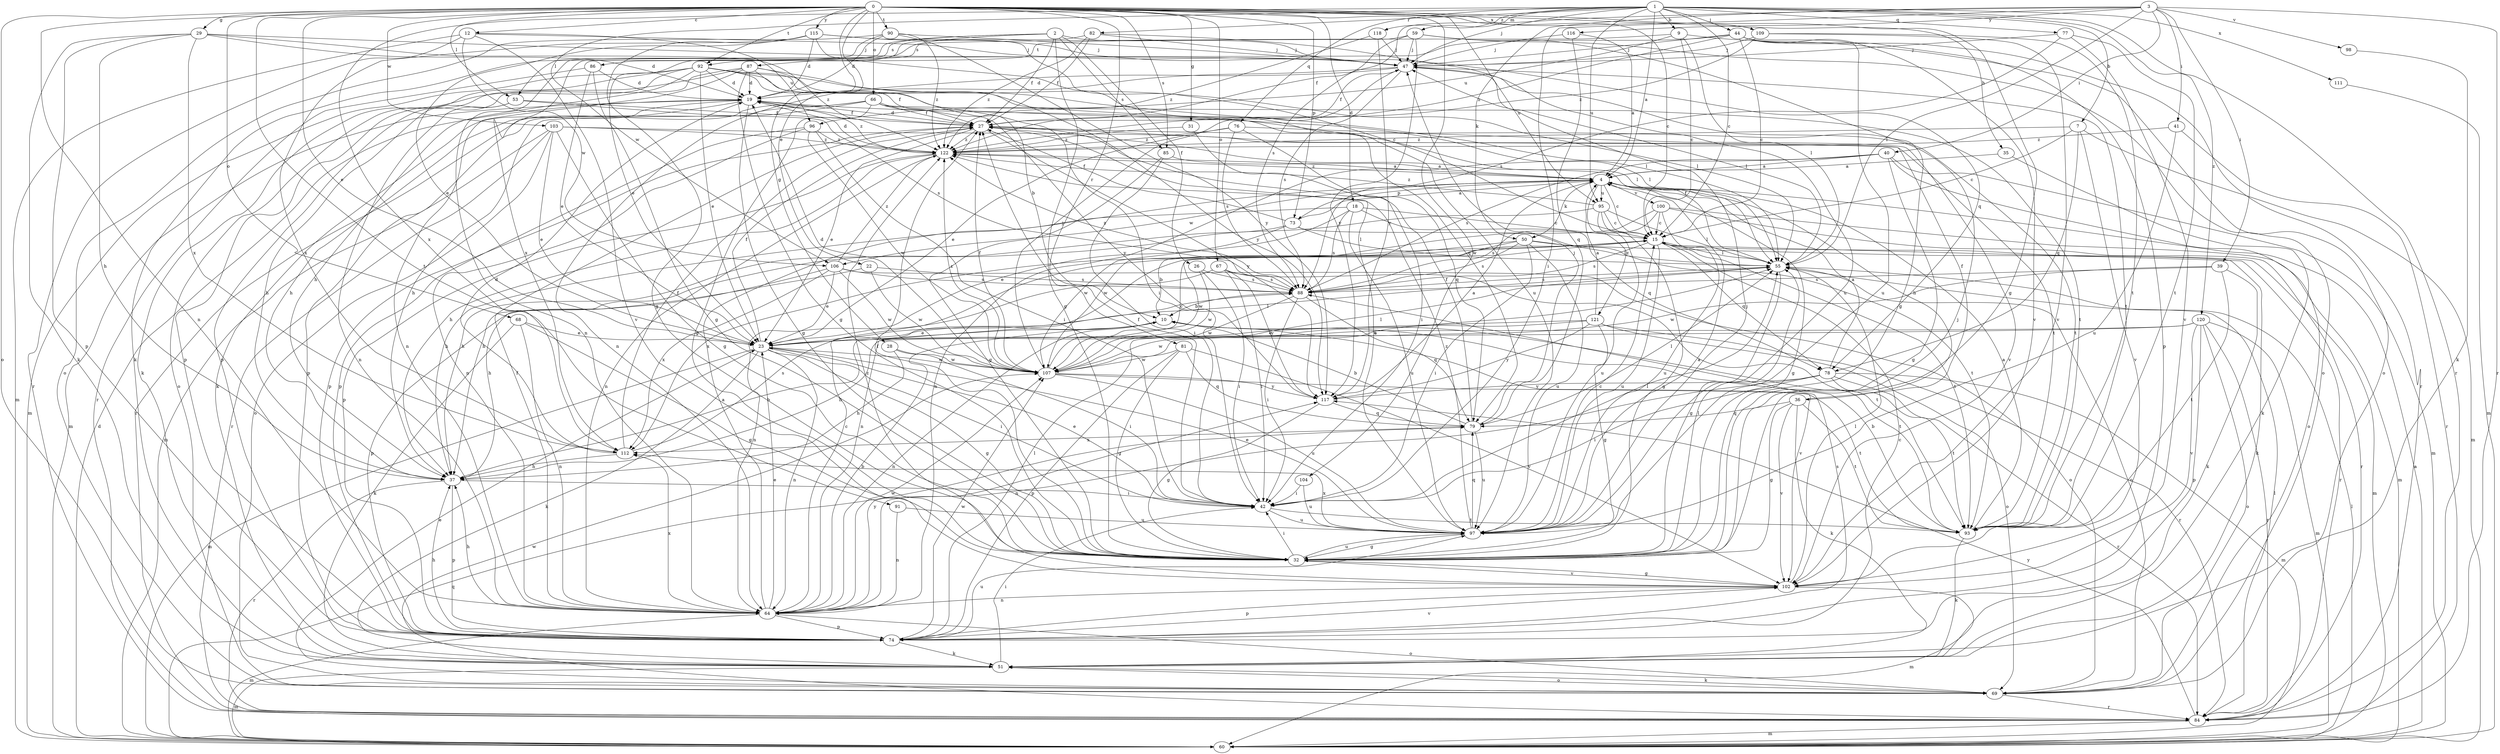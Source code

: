 strict digraph  {
0;
1;
2;
3;
4;
7;
9;
10;
12;
15;
18;
19;
22;
23;
26;
27;
28;
29;
31;
32;
35;
36;
37;
39;
40;
41;
42;
44;
47;
50;
51;
53;
55;
59;
60;
64;
66;
67;
68;
69;
73;
74;
76;
77;
78;
79;
81;
82;
84;
85;
86;
87;
88;
90;
91;
92;
93;
95;
96;
97;
98;
100;
102;
103;
104;
106;
107;
109;
111;
112;
115;
116;
117;
118;
120;
121;
122;
0 -> 12  [label=c];
0 -> 15  [label=c];
0 -> 18  [label=d];
0 -> 22  [label=e];
0 -> 23  [label=e];
0 -> 28  [label=g];
0 -> 29  [label=g];
0 -> 31  [label=g];
0 -> 32  [label=g];
0 -> 35  [label=h];
0 -> 53  [label=l];
0 -> 64  [label=n];
0 -> 66  [label=o];
0 -> 67  [label=o];
0 -> 68  [label=o];
0 -> 69  [label=o];
0 -> 73  [label=p];
0 -> 81  [label=r];
0 -> 85  [label=s];
0 -> 90  [label=t];
0 -> 91  [label=t];
0 -> 92  [label=t];
0 -> 95  [label=u];
0 -> 103  [label=w];
0 -> 104  [label=w];
0 -> 109  [label=x];
0 -> 115  [label=y];
1 -> 4  [label=a];
1 -> 7  [label=b];
1 -> 9  [label=b];
1 -> 15  [label=c];
1 -> 44  [label=j];
1 -> 47  [label=j];
1 -> 59  [label=m];
1 -> 76  [label=q];
1 -> 77  [label=q];
1 -> 82  [label=r];
1 -> 84  [label=r];
1 -> 95  [label=u];
1 -> 106  [label=w];
1 -> 111  [label=x];
1 -> 112  [label=x];
1 -> 118  [label=z];
1 -> 120  [label=z];
2 -> 26  [label=f];
2 -> 27  [label=f];
2 -> 32  [label=g];
2 -> 53  [label=l];
2 -> 78  [label=q];
2 -> 85  [label=s];
2 -> 86  [label=s];
2 -> 87  [label=s];
3 -> 39  [label=i];
3 -> 40  [label=i];
3 -> 41  [label=i];
3 -> 42  [label=i];
3 -> 50  [label=k];
3 -> 55  [label=l];
3 -> 84  [label=r];
3 -> 88  [label=s];
3 -> 98  [label=v];
3 -> 116  [label=y];
4 -> 15  [label=c];
4 -> 32  [label=g];
4 -> 36  [label=h];
4 -> 50  [label=k];
4 -> 73  [label=p];
4 -> 95  [label=u];
4 -> 100  [label=v];
4 -> 106  [label=w];
4 -> 121  [label=z];
4 -> 122  [label=z];
7 -> 15  [label=c];
7 -> 60  [label=m];
7 -> 78  [label=q];
7 -> 102  [label=v];
7 -> 122  [label=z];
9 -> 15  [label=c];
9 -> 55  [label=l];
9 -> 69  [label=o];
9 -> 92  [label=t];
9 -> 96  [label=u];
10 -> 23  [label=e];
10 -> 64  [label=n];
10 -> 93  [label=t];
10 -> 102  [label=v];
12 -> 47  [label=j];
12 -> 60  [label=m];
12 -> 84  [label=r];
12 -> 96  [label=u];
12 -> 102  [label=v];
12 -> 106  [label=w];
15 -> 55  [label=l];
15 -> 60  [label=m];
15 -> 64  [label=n];
15 -> 78  [label=q];
15 -> 84  [label=r];
15 -> 88  [label=s];
15 -> 93  [label=t];
15 -> 97  [label=u];
15 -> 112  [label=x];
18 -> 15  [label=c];
18 -> 37  [label=h];
18 -> 78  [label=q];
18 -> 88  [label=s];
18 -> 97  [label=u];
18 -> 107  [label=w];
19 -> 27  [label=f];
19 -> 32  [label=g];
19 -> 37  [label=h];
19 -> 51  [label=k];
19 -> 55  [label=l];
19 -> 60  [label=m];
19 -> 122  [label=z];
22 -> 74  [label=p];
22 -> 88  [label=s];
22 -> 107  [label=w];
23 -> 27  [label=f];
23 -> 32  [label=g];
23 -> 42  [label=i];
23 -> 51  [label=k];
23 -> 55  [label=l];
23 -> 60  [label=m];
23 -> 64  [label=n];
23 -> 107  [label=w];
26 -> 42  [label=i];
26 -> 88  [label=s];
26 -> 107  [label=w];
27 -> 19  [label=d];
27 -> 23  [label=e];
27 -> 74  [label=p];
27 -> 93  [label=t];
27 -> 97  [label=u];
27 -> 117  [label=y];
27 -> 122  [label=z];
28 -> 37  [label=h];
28 -> 42  [label=i];
28 -> 107  [label=w];
29 -> 19  [label=d];
29 -> 37  [label=h];
29 -> 47  [label=j];
29 -> 51  [label=k];
29 -> 74  [label=p];
29 -> 112  [label=x];
29 -> 122  [label=z];
31 -> 79  [label=q];
31 -> 122  [label=z];
32 -> 27  [label=f];
32 -> 42  [label=i];
32 -> 47  [label=j];
32 -> 55  [label=l];
32 -> 97  [label=u];
32 -> 102  [label=v];
35 -> 4  [label=a];
35 -> 51  [label=k];
36 -> 27  [label=f];
36 -> 32  [label=g];
36 -> 51  [label=k];
36 -> 79  [label=q];
36 -> 93  [label=t];
36 -> 102  [label=v];
37 -> 10  [label=b];
37 -> 42  [label=i];
37 -> 74  [label=p];
37 -> 84  [label=r];
39 -> 51  [label=k];
39 -> 88  [label=s];
39 -> 93  [label=t];
39 -> 107  [label=w];
40 -> 4  [label=a];
40 -> 32  [label=g];
40 -> 60  [label=m];
40 -> 64  [label=n];
40 -> 69  [label=o];
40 -> 88  [label=s];
41 -> 84  [label=r];
41 -> 97  [label=u];
41 -> 122  [label=z];
42 -> 23  [label=e];
42 -> 27  [label=f];
42 -> 55  [label=l];
42 -> 93  [label=t];
42 -> 97  [label=u];
44 -> 15  [label=c];
44 -> 47  [label=j];
44 -> 74  [label=p];
44 -> 84  [label=r];
44 -> 97  [label=u];
44 -> 102  [label=v];
44 -> 112  [label=x];
44 -> 122  [label=z];
47 -> 19  [label=d];
47 -> 27  [label=f];
47 -> 55  [label=l];
47 -> 64  [label=n];
47 -> 88  [label=s];
47 -> 93  [label=t];
50 -> 10  [label=b];
50 -> 42  [label=i];
50 -> 51  [label=k];
50 -> 55  [label=l];
50 -> 88  [label=s];
50 -> 97  [label=u];
50 -> 107  [label=w];
51 -> 42  [label=i];
51 -> 60  [label=m];
51 -> 69  [label=o];
53 -> 27  [label=f];
53 -> 37  [label=h];
53 -> 64  [label=n];
53 -> 88  [label=s];
55 -> 27  [label=f];
55 -> 32  [label=g];
55 -> 69  [label=o];
55 -> 88  [label=s];
59 -> 27  [label=f];
59 -> 32  [label=g];
59 -> 47  [label=j];
59 -> 64  [label=n];
59 -> 69  [label=o];
59 -> 117  [label=y];
60 -> 4  [label=a];
60 -> 19  [label=d];
60 -> 55  [label=l];
60 -> 79  [label=q];
64 -> 4  [label=a];
64 -> 10  [label=b];
64 -> 15  [label=c];
64 -> 23  [label=e];
64 -> 27  [label=f];
64 -> 37  [label=h];
64 -> 60  [label=m];
64 -> 69  [label=o];
64 -> 74  [label=p];
64 -> 107  [label=w];
64 -> 112  [label=x];
64 -> 117  [label=y];
66 -> 27  [label=f];
66 -> 32  [label=g];
66 -> 37  [label=h];
66 -> 55  [label=l];
66 -> 74  [label=p];
66 -> 84  [label=r];
66 -> 93  [label=t];
66 -> 117  [label=y];
67 -> 42  [label=i];
67 -> 64  [label=n];
67 -> 88  [label=s];
67 -> 93  [label=t];
67 -> 117  [label=y];
68 -> 23  [label=e];
68 -> 32  [label=g];
68 -> 51  [label=k];
68 -> 64  [label=n];
69 -> 23  [label=e];
69 -> 51  [label=k];
69 -> 84  [label=r];
73 -> 4  [label=a];
73 -> 23  [label=e];
73 -> 27  [label=f];
73 -> 37  [label=h];
73 -> 55  [label=l];
73 -> 93  [label=t];
74 -> 15  [label=c];
74 -> 37  [label=h];
74 -> 51  [label=k];
74 -> 55  [label=l];
74 -> 88  [label=s];
74 -> 97  [label=u];
74 -> 102  [label=v];
74 -> 107  [label=w];
76 -> 23  [label=e];
76 -> 42  [label=i];
76 -> 88  [label=s];
76 -> 102  [label=v];
76 -> 122  [label=z];
77 -> 47  [label=j];
77 -> 88  [label=s];
77 -> 93  [label=t];
77 -> 102  [label=v];
78 -> 4  [label=a];
78 -> 42  [label=i];
78 -> 60  [label=m];
78 -> 64  [label=n];
78 -> 84  [label=r];
78 -> 93  [label=t];
78 -> 117  [label=y];
79 -> 10  [label=b];
79 -> 27  [label=f];
79 -> 47  [label=j];
79 -> 55  [label=l];
79 -> 97  [label=u];
79 -> 112  [label=x];
81 -> 32  [label=g];
81 -> 74  [label=p];
81 -> 79  [label=q];
81 -> 102  [label=v];
81 -> 107  [label=w];
82 -> 23  [label=e];
82 -> 27  [label=f];
82 -> 47  [label=j];
82 -> 97  [label=u];
82 -> 122  [label=z];
84 -> 55  [label=l];
84 -> 60  [label=m];
84 -> 107  [label=w];
84 -> 117  [label=y];
85 -> 4  [label=a];
85 -> 32  [label=g];
85 -> 42  [label=i];
86 -> 19  [label=d];
86 -> 23  [label=e];
86 -> 32  [label=g];
86 -> 84  [label=r];
87 -> 10  [label=b];
87 -> 19  [label=d];
87 -> 32  [label=g];
87 -> 55  [label=l];
87 -> 64  [label=n];
87 -> 69  [label=o];
87 -> 74  [label=p];
87 -> 117  [label=y];
88 -> 10  [label=b];
88 -> 42  [label=i];
88 -> 79  [label=q];
88 -> 107  [label=w];
88 -> 122  [label=z];
90 -> 19  [label=d];
90 -> 47  [label=j];
90 -> 51  [label=k];
90 -> 69  [label=o];
90 -> 117  [label=y];
90 -> 122  [label=z];
91 -> 64  [label=n];
91 -> 97  [label=u];
92 -> 19  [label=d];
92 -> 23  [label=e];
92 -> 27  [label=f];
92 -> 37  [label=h];
92 -> 42  [label=i];
92 -> 51  [label=k];
92 -> 55  [label=l];
92 -> 60  [label=m];
92 -> 74  [label=p];
92 -> 79  [label=q];
93 -> 4  [label=a];
93 -> 10  [label=b];
93 -> 51  [label=k];
95 -> 15  [label=c];
95 -> 32  [label=g];
95 -> 37  [label=h];
95 -> 55  [label=l];
95 -> 97  [label=u];
95 -> 122  [label=z];
96 -> 42  [label=i];
96 -> 64  [label=n];
96 -> 74  [label=p];
96 -> 107  [label=w];
96 -> 122  [label=z];
97 -> 4  [label=a];
97 -> 15  [label=c];
97 -> 23  [label=e];
97 -> 32  [label=g];
97 -> 47  [label=j];
97 -> 79  [label=q];
97 -> 112  [label=x];
97 -> 122  [label=z];
98 -> 51  [label=k];
100 -> 15  [label=c];
100 -> 60  [label=m];
100 -> 84  [label=r];
100 -> 88  [label=s];
100 -> 97  [label=u];
100 -> 107  [label=w];
102 -> 32  [label=g];
102 -> 55  [label=l];
102 -> 60  [label=m];
102 -> 64  [label=n];
102 -> 74  [label=p];
102 -> 122  [label=z];
103 -> 23  [label=e];
103 -> 32  [label=g];
103 -> 60  [label=m];
103 -> 69  [label=o];
103 -> 84  [label=r];
103 -> 93  [label=t];
103 -> 122  [label=z];
104 -> 42  [label=i];
104 -> 97  [label=u];
106 -> 23  [label=e];
106 -> 37  [label=h];
106 -> 69  [label=o];
106 -> 88  [label=s];
106 -> 107  [label=w];
106 -> 112  [label=x];
106 -> 122  [label=z];
107 -> 15  [label=c];
107 -> 19  [label=d];
107 -> 27  [label=f];
107 -> 47  [label=j];
107 -> 55  [label=l];
107 -> 93  [label=t];
107 -> 97  [label=u];
107 -> 117  [label=y];
107 -> 122  [label=z];
109 -> 47  [label=j];
109 -> 93  [label=t];
109 -> 102  [label=v];
109 -> 122  [label=z];
111 -> 60  [label=m];
112 -> 19  [label=d];
112 -> 27  [label=f];
112 -> 37  [label=h];
112 -> 88  [label=s];
115 -> 15  [label=c];
115 -> 19  [label=d];
115 -> 23  [label=e];
115 -> 32  [label=g];
115 -> 47  [label=j];
115 -> 97  [label=u];
115 -> 112  [label=x];
116 -> 4  [label=a];
116 -> 47  [label=j];
116 -> 79  [label=q];
117 -> 4  [label=a];
117 -> 32  [label=g];
117 -> 79  [label=q];
118 -> 47  [label=j];
118 -> 117  [label=y];
118 -> 122  [label=z];
120 -> 23  [label=e];
120 -> 37  [label=h];
120 -> 60  [label=m];
120 -> 69  [label=o];
120 -> 74  [label=p];
120 -> 84  [label=r];
120 -> 102  [label=v];
121 -> 4  [label=a];
121 -> 23  [label=e];
121 -> 32  [label=g];
121 -> 69  [label=o];
121 -> 84  [label=r];
121 -> 107  [label=w];
121 -> 117  [label=y];
122 -> 4  [label=a];
122 -> 19  [label=d];
122 -> 37  [label=h];
122 -> 64  [label=n];
122 -> 74  [label=p];
}
